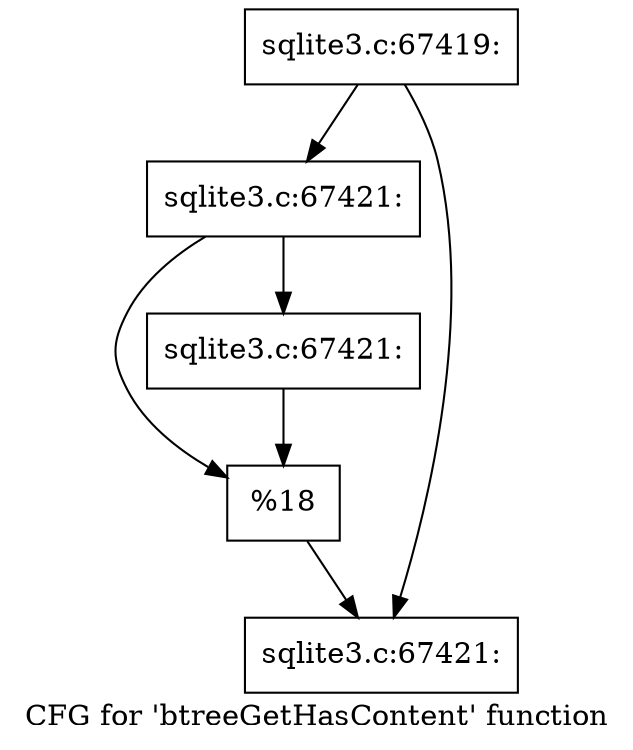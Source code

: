 digraph "CFG for 'btreeGetHasContent' function" {
	label="CFG for 'btreeGetHasContent' function";

	Node0x55c0f7967c60 [shape=record,label="{sqlite3.c:67419:}"];
	Node0x55c0f7967c60 -> Node0x55c0f7969ac0;
	Node0x55c0f7967c60 -> Node0x55c0f7969a70;
	Node0x55c0f7969ac0 [shape=record,label="{sqlite3.c:67421:}"];
	Node0x55c0f7969ac0 -> Node0x55c0f7969e00;
	Node0x55c0f7969ac0 -> Node0x55c0f7969e50;
	Node0x55c0f7969e50 [shape=record,label="{sqlite3.c:67421:}"];
	Node0x55c0f7969e50 -> Node0x55c0f7969e00;
	Node0x55c0f7969e00 [shape=record,label="{%18}"];
	Node0x55c0f7969e00 -> Node0x55c0f7969a70;
	Node0x55c0f7969a70 [shape=record,label="{sqlite3.c:67421:}"];
}
